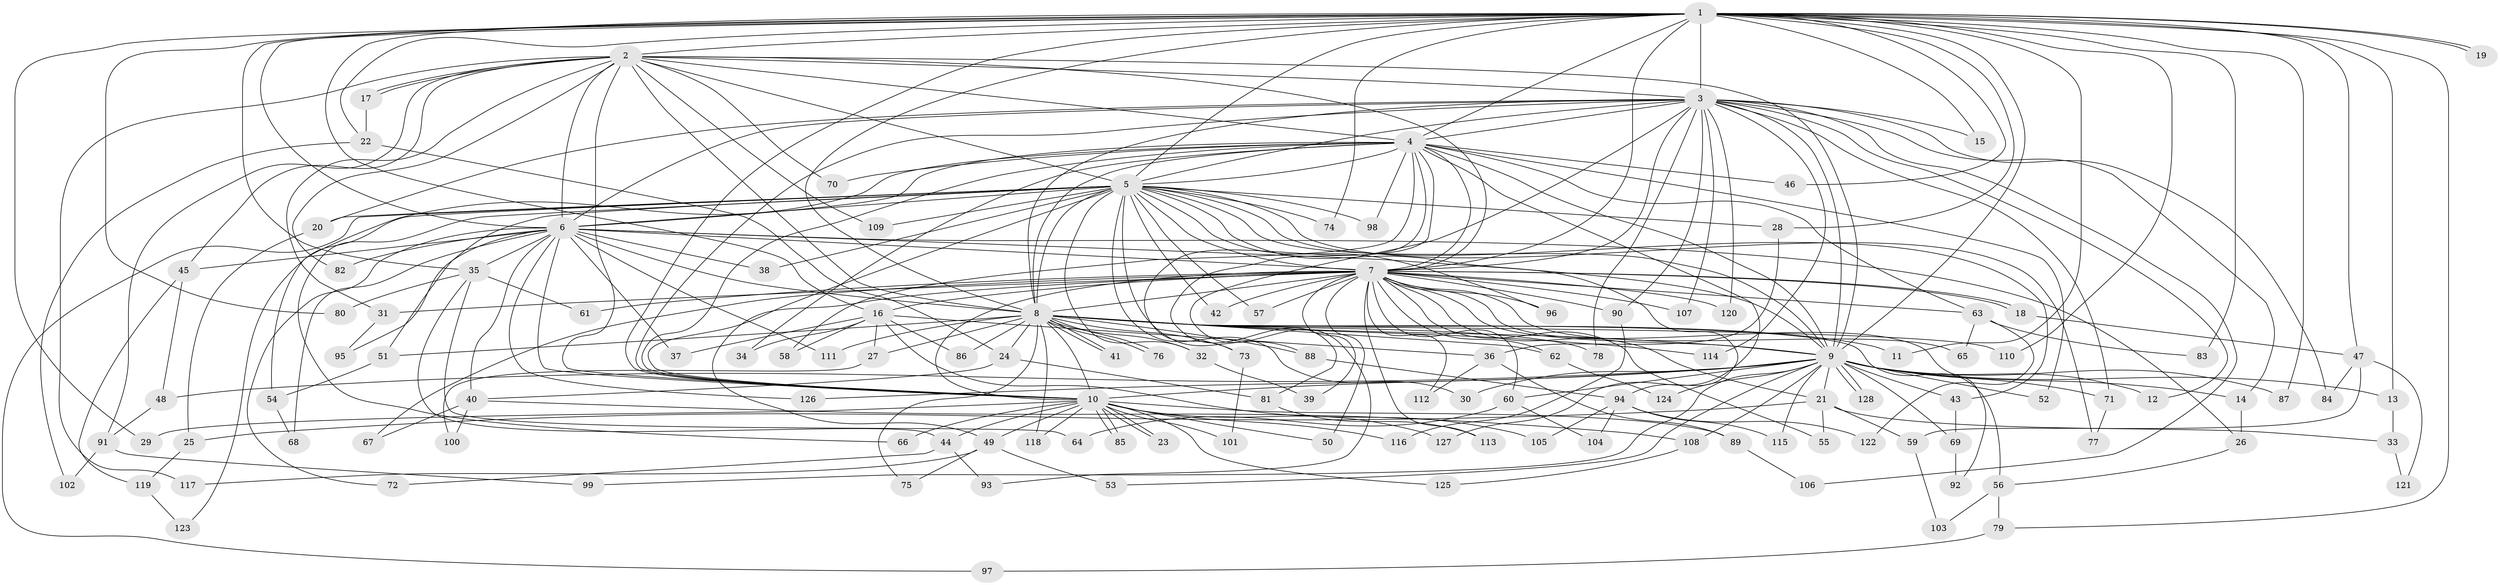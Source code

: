 // Generated by graph-tools (version 1.1) at 2025/34/03/09/25 02:34:50]
// undirected, 128 vertices, 281 edges
graph export_dot {
graph [start="1"]
  node [color=gray90,style=filled];
  1;
  2;
  3;
  4;
  5;
  6;
  7;
  8;
  9;
  10;
  11;
  12;
  13;
  14;
  15;
  16;
  17;
  18;
  19;
  20;
  21;
  22;
  23;
  24;
  25;
  26;
  27;
  28;
  29;
  30;
  31;
  32;
  33;
  34;
  35;
  36;
  37;
  38;
  39;
  40;
  41;
  42;
  43;
  44;
  45;
  46;
  47;
  48;
  49;
  50;
  51;
  52;
  53;
  54;
  55;
  56;
  57;
  58;
  59;
  60;
  61;
  62;
  63;
  64;
  65;
  66;
  67;
  68;
  69;
  70;
  71;
  72;
  73;
  74;
  75;
  76;
  77;
  78;
  79;
  80;
  81;
  82;
  83;
  84;
  85;
  86;
  87;
  88;
  89;
  90;
  91;
  92;
  93;
  94;
  95;
  96;
  97;
  98;
  99;
  100;
  101;
  102;
  103;
  104;
  105;
  106;
  107;
  108;
  109;
  110;
  111;
  112;
  113;
  114;
  115;
  116;
  117;
  118;
  119;
  120;
  121;
  122;
  123;
  124;
  125;
  126;
  127;
  128;
  1 -- 2;
  1 -- 3;
  1 -- 4;
  1 -- 5;
  1 -- 6;
  1 -- 7;
  1 -- 8;
  1 -- 9;
  1 -- 10;
  1 -- 11;
  1 -- 13;
  1 -- 15;
  1 -- 16;
  1 -- 19;
  1 -- 19;
  1 -- 22;
  1 -- 28;
  1 -- 29;
  1 -- 35;
  1 -- 46;
  1 -- 47;
  1 -- 74;
  1 -- 79;
  1 -- 80;
  1 -- 83;
  1 -- 87;
  1 -- 110;
  2 -- 3;
  2 -- 4;
  2 -- 5;
  2 -- 6;
  2 -- 7;
  2 -- 8;
  2 -- 9;
  2 -- 10;
  2 -- 17;
  2 -- 17;
  2 -- 31;
  2 -- 45;
  2 -- 70;
  2 -- 82;
  2 -- 91;
  2 -- 109;
  2 -- 117;
  3 -- 4;
  3 -- 5;
  3 -- 6;
  3 -- 7;
  3 -- 8;
  3 -- 9;
  3 -- 10;
  3 -- 12;
  3 -- 14;
  3 -- 15;
  3 -- 20;
  3 -- 71;
  3 -- 78;
  3 -- 84;
  3 -- 90;
  3 -- 93;
  3 -- 106;
  3 -- 107;
  3 -- 114;
  3 -- 120;
  4 -- 5;
  4 -- 6;
  4 -- 7;
  4 -- 8;
  4 -- 9;
  4 -- 10;
  4 -- 34;
  4 -- 46;
  4 -- 52;
  4 -- 54;
  4 -- 58;
  4 -- 63;
  4 -- 70;
  4 -- 73;
  4 -- 81;
  4 -- 98;
  4 -- 127;
  5 -- 6;
  5 -- 7;
  5 -- 8;
  5 -- 9;
  5 -- 10;
  5 -- 20;
  5 -- 28;
  5 -- 30;
  5 -- 32;
  5 -- 38;
  5 -- 42;
  5 -- 43;
  5 -- 51;
  5 -- 57;
  5 -- 66;
  5 -- 74;
  5 -- 77;
  5 -- 88;
  5 -- 94;
  5 -- 96;
  5 -- 97;
  5 -- 98;
  5 -- 109;
  5 -- 123;
  6 -- 7;
  6 -- 8;
  6 -- 9;
  6 -- 10;
  6 -- 26;
  6 -- 35;
  6 -- 37;
  6 -- 38;
  6 -- 40;
  6 -- 45;
  6 -- 68;
  6 -- 72;
  6 -- 82;
  6 -- 95;
  6 -- 111;
  6 -- 126;
  7 -- 8;
  7 -- 9;
  7 -- 10;
  7 -- 16;
  7 -- 18;
  7 -- 18;
  7 -- 21;
  7 -- 31;
  7 -- 39;
  7 -- 42;
  7 -- 49;
  7 -- 50;
  7 -- 55;
  7 -- 57;
  7 -- 60;
  7 -- 61;
  7 -- 62;
  7 -- 63;
  7 -- 65;
  7 -- 67;
  7 -- 90;
  7 -- 92;
  7 -- 96;
  7 -- 107;
  7 -- 112;
  7 -- 113;
  7 -- 120;
  8 -- 9;
  8 -- 10;
  8 -- 11;
  8 -- 24;
  8 -- 27;
  8 -- 32;
  8 -- 41;
  8 -- 41;
  8 -- 51;
  8 -- 56;
  8 -- 62;
  8 -- 73;
  8 -- 75;
  8 -- 76;
  8 -- 76;
  8 -- 78;
  8 -- 86;
  8 -- 88;
  8 -- 110;
  8 -- 111;
  8 -- 114;
  8 -- 118;
  9 -- 10;
  9 -- 12;
  9 -- 13;
  9 -- 14;
  9 -- 21;
  9 -- 30;
  9 -- 43;
  9 -- 48;
  9 -- 52;
  9 -- 53;
  9 -- 60;
  9 -- 69;
  9 -- 71;
  9 -- 87;
  9 -- 99;
  9 -- 108;
  9 -- 115;
  9 -- 124;
  9 -- 126;
  9 -- 128;
  9 -- 128;
  10 -- 23;
  10 -- 23;
  10 -- 29;
  10 -- 44;
  10 -- 49;
  10 -- 50;
  10 -- 66;
  10 -- 85;
  10 -- 85;
  10 -- 89;
  10 -- 101;
  10 -- 116;
  10 -- 118;
  10 -- 125;
  10 -- 127;
  13 -- 33;
  14 -- 26;
  16 -- 27;
  16 -- 34;
  16 -- 36;
  16 -- 37;
  16 -- 58;
  16 -- 86;
  16 -- 105;
  17 -- 22;
  18 -- 47;
  20 -- 25;
  21 -- 25;
  21 -- 33;
  21 -- 55;
  21 -- 59;
  22 -- 24;
  22 -- 102;
  24 -- 40;
  24 -- 81;
  25 -- 119;
  26 -- 56;
  27 -- 100;
  28 -- 36;
  31 -- 95;
  32 -- 39;
  33 -- 121;
  35 -- 44;
  35 -- 61;
  35 -- 64;
  35 -- 80;
  36 -- 89;
  36 -- 112;
  40 -- 67;
  40 -- 100;
  40 -- 108;
  43 -- 69;
  44 -- 72;
  44 -- 93;
  45 -- 48;
  45 -- 119;
  47 -- 59;
  47 -- 84;
  47 -- 121;
  48 -- 91;
  49 -- 53;
  49 -- 75;
  49 -- 117;
  51 -- 54;
  54 -- 68;
  56 -- 79;
  56 -- 103;
  59 -- 103;
  60 -- 64;
  60 -- 104;
  62 -- 124;
  63 -- 65;
  63 -- 83;
  63 -- 122;
  69 -- 92;
  71 -- 77;
  73 -- 101;
  79 -- 97;
  81 -- 113;
  88 -- 94;
  89 -- 106;
  90 -- 116;
  91 -- 99;
  91 -- 102;
  94 -- 104;
  94 -- 105;
  94 -- 115;
  94 -- 122;
  108 -- 125;
  119 -- 123;
}

